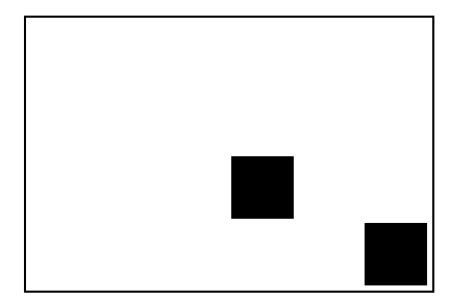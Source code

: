 digraph  imagen {
 node [shape=plaintext]; 
struct1 [label=< <TABLE >
<TR>
<TD WIDTH="30" HEIGHT="30" BORDER="0" BGCOLOR=" #ffffff "></TD>
<TD WIDTH="30" HEIGHT="30" BORDER="0" BGCOLOR=" #ffffff "></TD>
<TD WIDTH="30" HEIGHT="30" BORDER="0" BGCOLOR=" #ffffff "></TD>
<TD WIDTH="30" HEIGHT="30" BORDER="0" BGCOLOR=" #ffffff "></TD>
<TD WIDTH="30" HEIGHT="30" BORDER="0" BGCOLOR=" #ffffff "></TD>
<TD WIDTH="30" HEIGHT="30" BORDER="0" BGCOLOR=" #ffffff "></TD>
</TR>
<TR>
<TD WIDTH="30" HEIGHT="30" BORDER="0" BGCOLOR=" #ffffff "></TD>
<TD WIDTH="30" HEIGHT="30" BORDER="0" BGCOLOR=" #ffffff "></TD>
<TD WIDTH="30" HEIGHT="30" BORDER="0" BGCOLOR=" #ffffff "></TD>
<TD WIDTH="30" HEIGHT="30" BORDER="0" BGCOLOR=" #ffffff "></TD>
<TD WIDTH="30" HEIGHT="30" BORDER="0" BGCOLOR=" #ffffff "></TD>
<TD WIDTH="30" HEIGHT="30" BORDER="0" BGCOLOR=" #ffffff "></TD>
</TR>
<TR>
<TD WIDTH="30" HEIGHT="30" BORDER="0" BGCOLOR=" #ffffff "></TD>
<TD WIDTH="30" HEIGHT="30" BORDER="0" BGCOLOR=" #ffffff "></TD>
<TD WIDTH="30" HEIGHT="30" BORDER="0" BGCOLOR=" #ffffff "></TD>
<TD WIDTH="30" HEIGHT="30" BORDER="0" BGCOLOR=" ds "></TD>
<TD WIDTH="30" HEIGHT="30" BORDER="0" BGCOLOR=" #ffffff "></TD>
<TD WIDTH="30" HEIGHT="30" BORDER="0" BGCOLOR=" #ffffff "></TD>
</TR>
<TR>
<TD WIDTH="30" HEIGHT="30" BORDER="0" BGCOLOR=" #ffffff "></TD>
<TD WIDTH="30" HEIGHT="30" BORDER="0" BGCOLOR=" #ffffff "></TD>
<TD WIDTH="30" HEIGHT="30" BORDER="0" BGCOLOR=" #ffffff "></TD>
<TD WIDTH="30" HEIGHT="30" BORDER="0" BGCOLOR=" #ffffff "></TD>
<TD WIDTH="30" HEIGHT="30" BORDER="0" BGCOLOR=" #ffffff "></TD>
<TD WIDTH="30" HEIGHT="30" BORDER="0" BGCOLOR=" asx "></TD>
</TR>
</TABLE>>];
}

